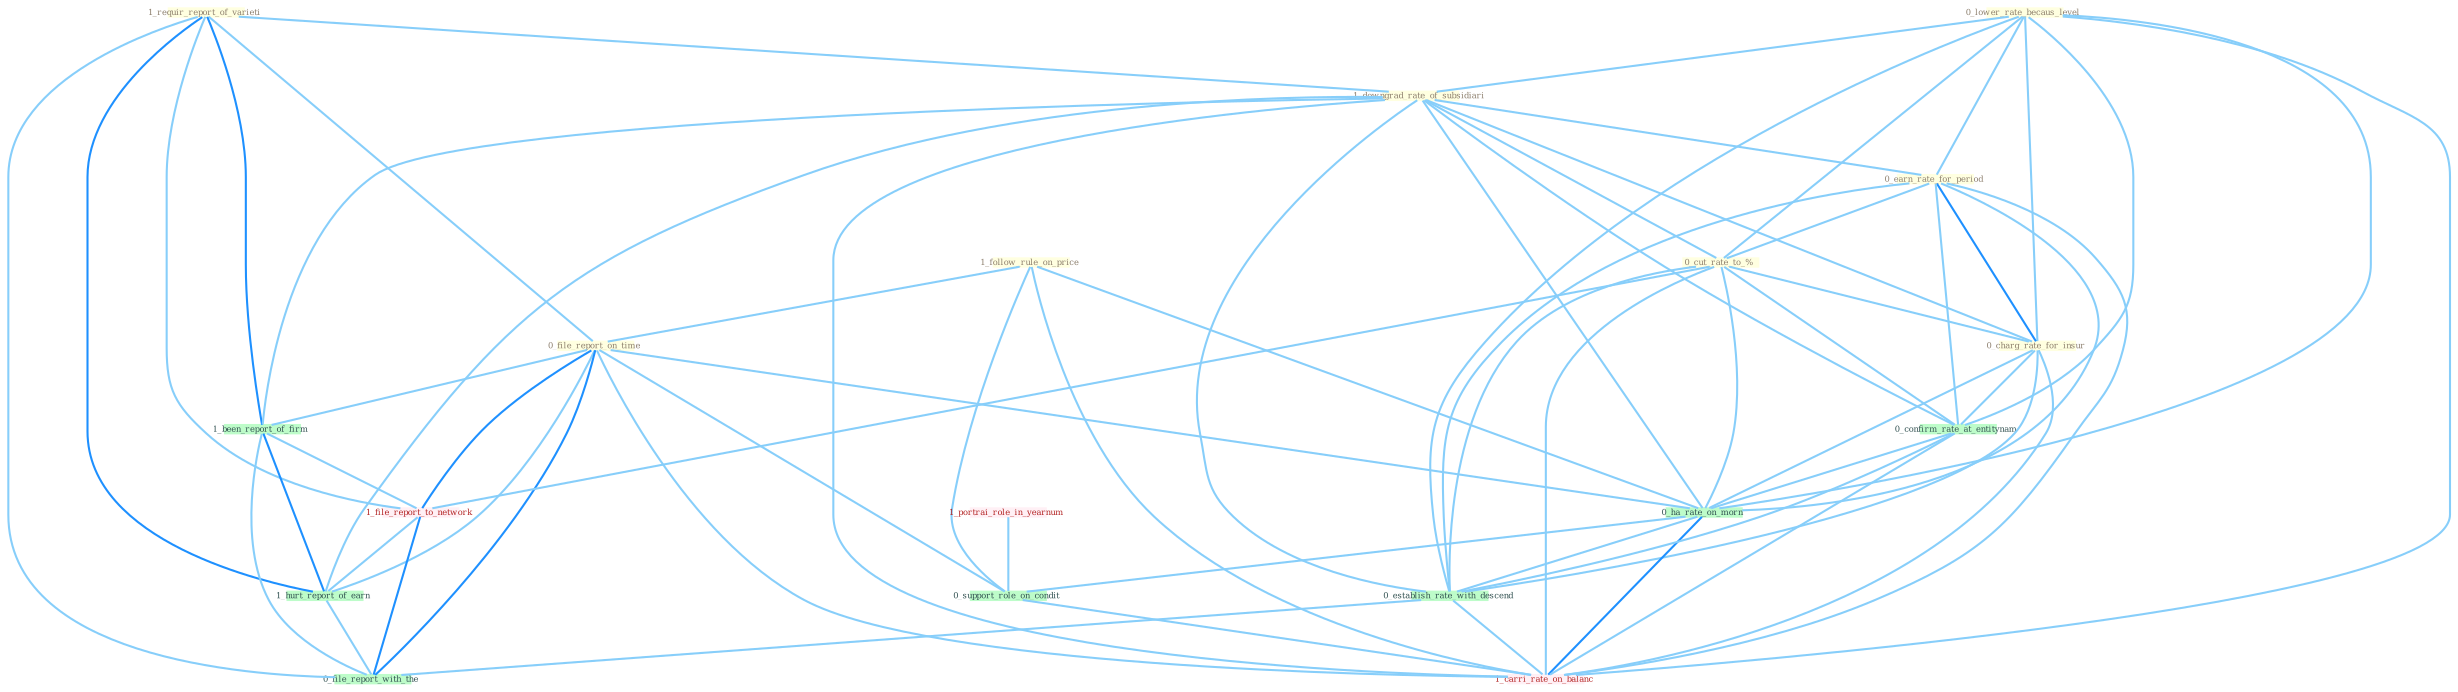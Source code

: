 Graph G{ 
    node
    [shape=polygon,style=filled,width=.5,height=.06,color="#BDFCC9",fixedsize=true,fontsize=4,
    fontcolor="#2f4f4f"];
    {node
    [color="#ffffe0", fontcolor="#8b7d6b"] "1_follow_rule_on_price " "0_lower_rate_becaus_level " "1_requir_report_of_varieti " "1_downgrad_rate_of_subsidiari " "0_earn_rate_for_period " "0_file_report_on_time " "0_cut_rate_to_% " "0_charg_rate_for_insur "}
{node [color="#fff0f5", fontcolor="#b22222"] "1_file_report_to_network " "1_portrai_role_in_yearnum " "1_carri_rate_on_balanc "}
edge [color="#B0E2FF"];

	"1_follow_rule_on_price " -- "0_file_report_on_time " [w="1", color="#87cefa" ];
	"1_follow_rule_on_price " -- "0_ha_rate_on_morn " [w="1", color="#87cefa" ];
	"1_follow_rule_on_price " -- "0_support_role_on_condit " [w="1", color="#87cefa" ];
	"1_follow_rule_on_price " -- "1_carri_rate_on_balanc " [w="1", color="#87cefa" ];
	"0_lower_rate_becaus_level " -- "1_downgrad_rate_of_subsidiari " [w="1", color="#87cefa" ];
	"0_lower_rate_becaus_level " -- "0_earn_rate_for_period " [w="1", color="#87cefa" ];
	"0_lower_rate_becaus_level " -- "0_cut_rate_to_% " [w="1", color="#87cefa" ];
	"0_lower_rate_becaus_level " -- "0_charg_rate_for_insur " [w="1", color="#87cefa" ];
	"0_lower_rate_becaus_level " -- "0_confirm_rate_at_entitynam " [w="1", color="#87cefa" ];
	"0_lower_rate_becaus_level " -- "0_ha_rate_on_morn " [w="1", color="#87cefa" ];
	"0_lower_rate_becaus_level " -- "0_establish_rate_with_descend " [w="1", color="#87cefa" ];
	"0_lower_rate_becaus_level " -- "1_carri_rate_on_balanc " [w="1", color="#87cefa" ];
	"1_requir_report_of_varieti " -- "1_downgrad_rate_of_subsidiari " [w="1", color="#87cefa" ];
	"1_requir_report_of_varieti " -- "0_file_report_on_time " [w="1", color="#87cefa" ];
	"1_requir_report_of_varieti " -- "1_been_report_of_firm " [w="2", color="#1e90ff" , len=0.8];
	"1_requir_report_of_varieti " -- "1_file_report_to_network " [w="1", color="#87cefa" ];
	"1_requir_report_of_varieti " -- "1_hurt_report_of_earn " [w="2", color="#1e90ff" , len=0.8];
	"1_requir_report_of_varieti " -- "0_file_report_with_the " [w="1", color="#87cefa" ];
	"1_downgrad_rate_of_subsidiari " -- "0_earn_rate_for_period " [w="1", color="#87cefa" ];
	"1_downgrad_rate_of_subsidiari " -- "0_cut_rate_to_% " [w="1", color="#87cefa" ];
	"1_downgrad_rate_of_subsidiari " -- "0_charg_rate_for_insur " [w="1", color="#87cefa" ];
	"1_downgrad_rate_of_subsidiari " -- "0_confirm_rate_at_entitynam " [w="1", color="#87cefa" ];
	"1_downgrad_rate_of_subsidiari " -- "1_been_report_of_firm " [w="1", color="#87cefa" ];
	"1_downgrad_rate_of_subsidiari " -- "0_ha_rate_on_morn " [w="1", color="#87cefa" ];
	"1_downgrad_rate_of_subsidiari " -- "1_hurt_report_of_earn " [w="1", color="#87cefa" ];
	"1_downgrad_rate_of_subsidiari " -- "0_establish_rate_with_descend " [w="1", color="#87cefa" ];
	"1_downgrad_rate_of_subsidiari " -- "1_carri_rate_on_balanc " [w="1", color="#87cefa" ];
	"0_earn_rate_for_period " -- "0_cut_rate_to_% " [w="1", color="#87cefa" ];
	"0_earn_rate_for_period " -- "0_charg_rate_for_insur " [w="2", color="#1e90ff" , len=0.8];
	"0_earn_rate_for_period " -- "0_confirm_rate_at_entitynam " [w="1", color="#87cefa" ];
	"0_earn_rate_for_period " -- "0_ha_rate_on_morn " [w="1", color="#87cefa" ];
	"0_earn_rate_for_period " -- "0_establish_rate_with_descend " [w="1", color="#87cefa" ];
	"0_earn_rate_for_period " -- "1_carri_rate_on_balanc " [w="1", color="#87cefa" ];
	"0_file_report_on_time " -- "1_been_report_of_firm " [w="1", color="#87cefa" ];
	"0_file_report_on_time " -- "1_file_report_to_network " [w="2", color="#1e90ff" , len=0.8];
	"0_file_report_on_time " -- "0_ha_rate_on_morn " [w="1", color="#87cefa" ];
	"0_file_report_on_time " -- "1_hurt_report_of_earn " [w="1", color="#87cefa" ];
	"0_file_report_on_time " -- "0_support_role_on_condit " [w="1", color="#87cefa" ];
	"0_file_report_on_time " -- "1_carri_rate_on_balanc " [w="1", color="#87cefa" ];
	"0_file_report_on_time " -- "0_file_report_with_the " [w="2", color="#1e90ff" , len=0.8];
	"0_cut_rate_to_% " -- "0_charg_rate_for_insur " [w="1", color="#87cefa" ];
	"0_cut_rate_to_% " -- "0_confirm_rate_at_entitynam " [w="1", color="#87cefa" ];
	"0_cut_rate_to_% " -- "1_file_report_to_network " [w="1", color="#87cefa" ];
	"0_cut_rate_to_% " -- "0_ha_rate_on_morn " [w="1", color="#87cefa" ];
	"0_cut_rate_to_% " -- "0_establish_rate_with_descend " [w="1", color="#87cefa" ];
	"0_cut_rate_to_% " -- "1_carri_rate_on_balanc " [w="1", color="#87cefa" ];
	"0_charg_rate_for_insur " -- "0_confirm_rate_at_entitynam " [w="1", color="#87cefa" ];
	"0_charg_rate_for_insur " -- "0_ha_rate_on_morn " [w="1", color="#87cefa" ];
	"0_charg_rate_for_insur " -- "0_establish_rate_with_descend " [w="1", color="#87cefa" ];
	"0_charg_rate_for_insur " -- "1_carri_rate_on_balanc " [w="1", color="#87cefa" ];
	"0_confirm_rate_at_entitynam " -- "0_ha_rate_on_morn " [w="1", color="#87cefa" ];
	"0_confirm_rate_at_entitynam " -- "0_establish_rate_with_descend " [w="1", color="#87cefa" ];
	"0_confirm_rate_at_entitynam " -- "1_carri_rate_on_balanc " [w="1", color="#87cefa" ];
	"1_been_report_of_firm " -- "1_file_report_to_network " [w="1", color="#87cefa" ];
	"1_been_report_of_firm " -- "1_hurt_report_of_earn " [w="2", color="#1e90ff" , len=0.8];
	"1_been_report_of_firm " -- "0_file_report_with_the " [w="1", color="#87cefa" ];
	"1_file_report_to_network " -- "1_hurt_report_of_earn " [w="1", color="#87cefa" ];
	"1_file_report_to_network " -- "0_file_report_with_the " [w="2", color="#1e90ff" , len=0.8];
	"1_portrai_role_in_yearnum " -- "0_support_role_on_condit " [w="1", color="#87cefa" ];
	"0_ha_rate_on_morn " -- "0_support_role_on_condit " [w="1", color="#87cefa" ];
	"0_ha_rate_on_morn " -- "0_establish_rate_with_descend " [w="1", color="#87cefa" ];
	"0_ha_rate_on_morn " -- "1_carri_rate_on_balanc " [w="2", color="#1e90ff" , len=0.8];
	"1_hurt_report_of_earn " -- "0_file_report_with_the " [w="1", color="#87cefa" ];
	"0_support_role_on_condit " -- "1_carri_rate_on_balanc " [w="1", color="#87cefa" ];
	"0_establish_rate_with_descend " -- "1_carri_rate_on_balanc " [w="1", color="#87cefa" ];
	"0_establish_rate_with_descend " -- "0_file_report_with_the " [w="1", color="#87cefa" ];
}